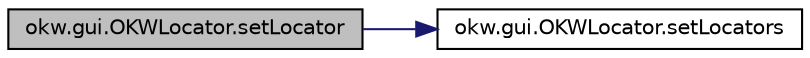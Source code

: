digraph "okw.gui.OKWLocator.setLocator"
{
 // INTERACTIVE_SVG=YES
 // LATEX_PDF_SIZE
  edge [fontname="Helvetica",fontsize="10",labelfontname="Helvetica",labelfontsize="10"];
  node [fontname="Helvetica",fontsize="10",shape=record];
  rankdir="LR";
  Node117 [label="okw.gui.OKWLocator.setLocator",height=0.2,width=0.4,color="black", fillcolor="grey75", style="filled", fontcolor="black",tooltip="Setzt den Wert (z.B."];
  Node117 -> Node118 [color="midnightblue",fontsize="10",style="solid",fontname="Helvetica"];
  Node118 [label="okw.gui.OKWLocator.setLocators",height=0.2,width=0.4,color="black", fillcolor="white", style="filled",URL="$classokw_1_1gui_1_1_o_k_w_locator.html#ad1aab31e00c3fd856a8225b63cf3214a",tooltip="Setzt den Wert (z.B."];
}
